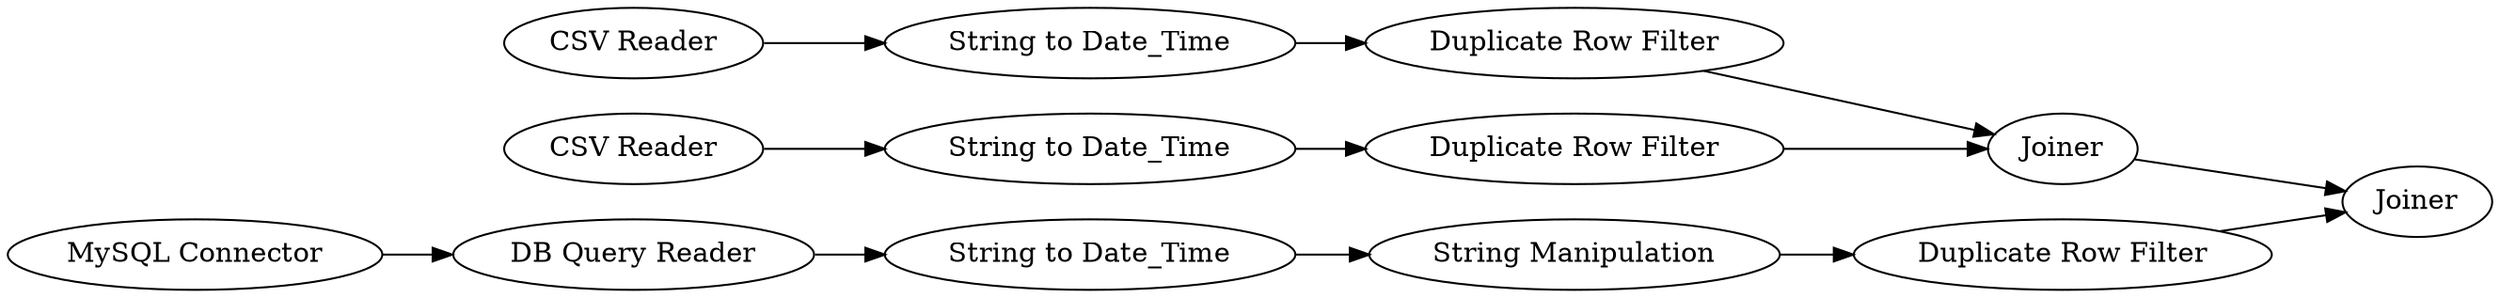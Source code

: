 digraph {
	4 [label="DB Query Reader"]
	5 [label="MySQL Connector"]
	6 [label="CSV Reader"]
	7 [label="CSV Reader"]
	8 [label="String to Date_Time"]
	9 [label="String Manipulation"]
	10 [label="String to Date_Time"]
	11 [label="String to Date_Time"]
	13 [label="Duplicate Row Filter"]
	14 [label="Duplicate Row Filter"]
	15 [label="Duplicate Row Filter"]
	16 [label=Joiner]
	17 [label=Joiner]
	4 -> 8
	5 -> 4
	6 -> 10
	7 -> 11
	8 -> 9
	9 -> 15
	10 -> 14
	11 -> 13
	13 -> 16
	14 -> 16
	15 -> 17
	16 -> 17
	rankdir=LR
}
